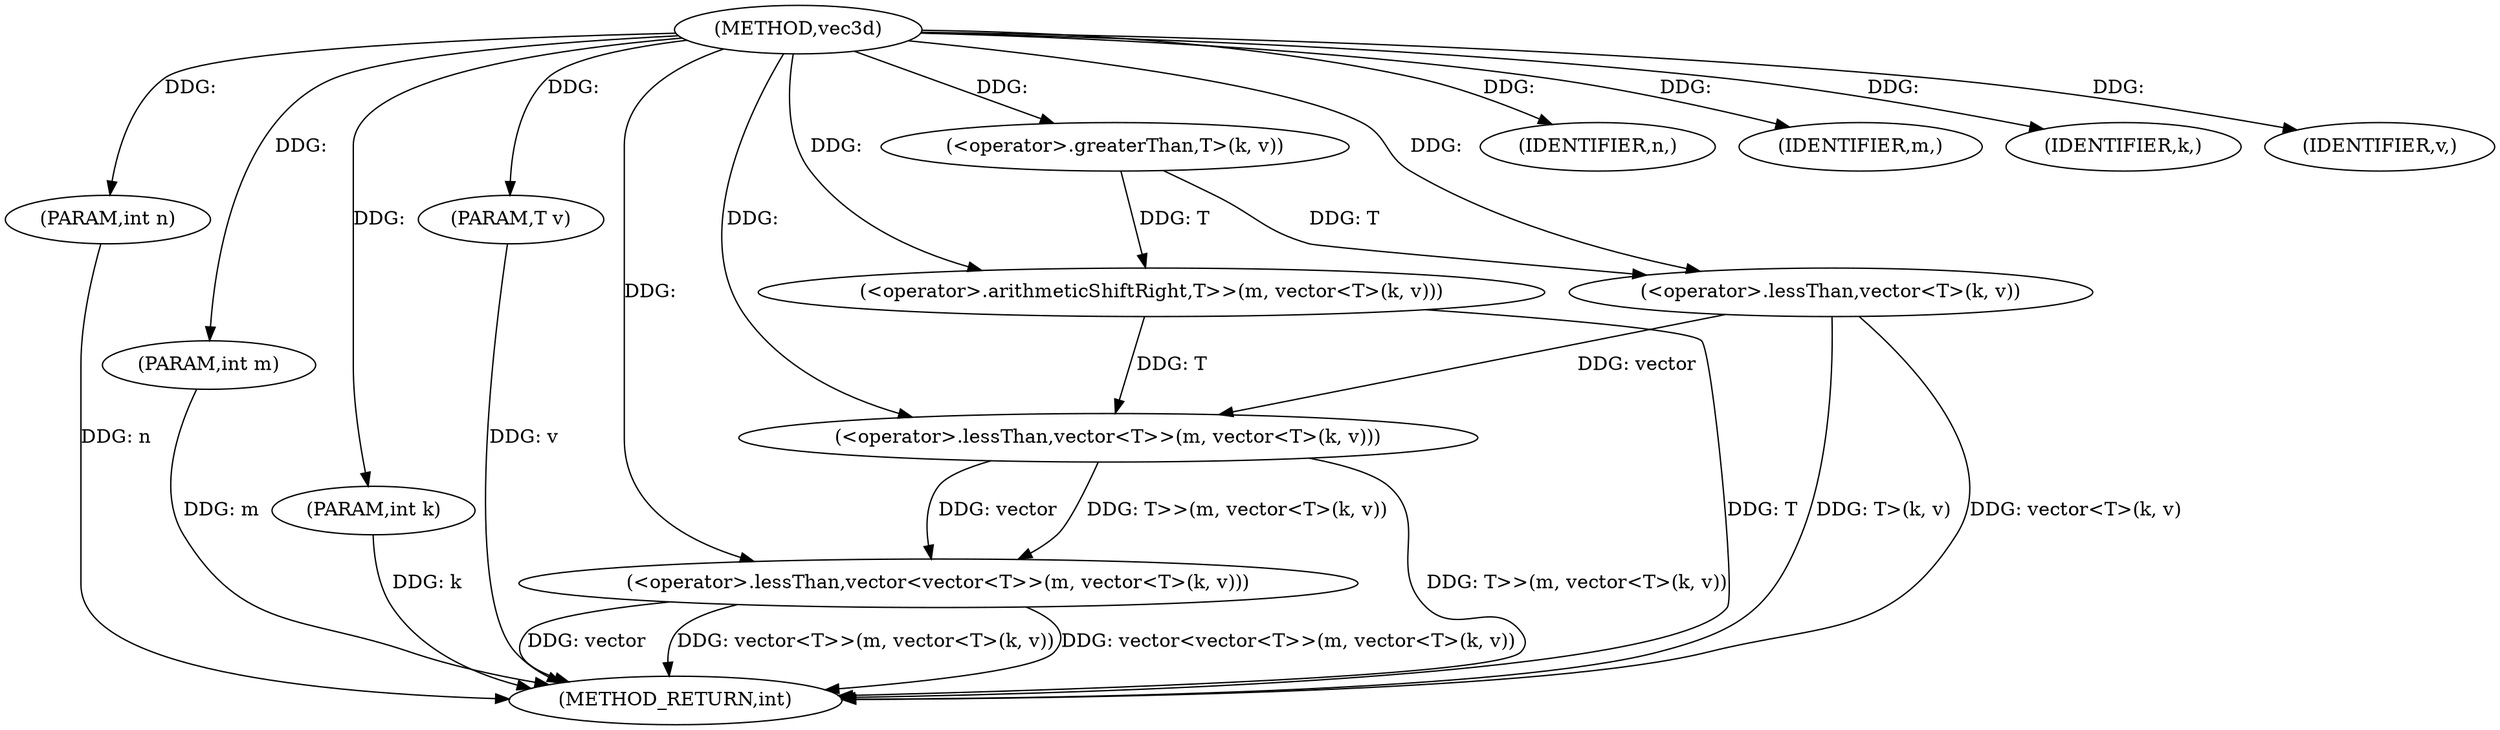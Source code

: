 digraph "vec3d" {  
"1001404" [label = "(METHOD,vec3d)" ]
"1001427" [label = "(METHOD_RETURN,int)" ]
"1001405" [label = "(PARAM,int n)" ]
"1001406" [label = "(PARAM,int m)" ]
"1001407" [label = "(PARAM,int k)" ]
"1001408" [label = "(PARAM,T v)" ]
"1001411" [label = "(IDENTIFIER,n,)" ]
"1001412" [label = "(<operator>.lessThan,vector<vector<T>>(m, vector<T>(k, v)))" ]
"1001414" [label = "(<operator>.lessThan,vector<T>>(m, vector<T>(k, v)))" ]
"1001416" [label = "(<operator>.arithmeticShiftRight,T>>(m, vector<T>(k, v)))" ]
"1001419" [label = "(IDENTIFIER,m,)" ]
"1001420" [label = "(<operator>.lessThan,vector<T>(k, v))" ]
"1001422" [label = "(<operator>.greaterThan,T>(k, v))" ]
"1001425" [label = "(IDENTIFIER,k,)" ]
"1001426" [label = "(IDENTIFIER,v,)" ]
  "1001405" -> "1001427"  [ label = "DDG: n"] 
  "1001406" -> "1001427"  [ label = "DDG: m"] 
  "1001407" -> "1001427"  [ label = "DDG: k"] 
  "1001408" -> "1001427"  [ label = "DDG: v"] 
  "1001412" -> "1001427"  [ label = "DDG: vector"] 
  "1001416" -> "1001427"  [ label = "DDG: T"] 
  "1001420" -> "1001427"  [ label = "DDG: T>(k, v)"] 
  "1001420" -> "1001427"  [ label = "DDG: vector<T>(k, v)"] 
  "1001414" -> "1001427"  [ label = "DDG: T>>(m, vector<T>(k, v))"] 
  "1001412" -> "1001427"  [ label = "DDG: vector<T>>(m, vector<T>(k, v))"] 
  "1001412" -> "1001427"  [ label = "DDG: vector<vector<T>>(m, vector<T>(k, v))"] 
  "1001404" -> "1001405"  [ label = "DDG: "] 
  "1001404" -> "1001406"  [ label = "DDG: "] 
  "1001404" -> "1001407"  [ label = "DDG: "] 
  "1001404" -> "1001408"  [ label = "DDG: "] 
  "1001404" -> "1001411"  [ label = "DDG: "] 
  "1001414" -> "1001412"  [ label = "DDG: vector"] 
  "1001404" -> "1001412"  [ label = "DDG: "] 
  "1001414" -> "1001412"  [ label = "DDG: T>>(m, vector<T>(k, v))"] 
  "1001420" -> "1001414"  [ label = "DDG: vector"] 
  "1001404" -> "1001414"  [ label = "DDG: "] 
  "1001416" -> "1001414"  [ label = "DDG: T"] 
  "1001422" -> "1001416"  [ label = "DDG: T"] 
  "1001404" -> "1001416"  [ label = "DDG: "] 
  "1001404" -> "1001419"  [ label = "DDG: "] 
  "1001404" -> "1001420"  [ label = "DDG: "] 
  "1001422" -> "1001420"  [ label = "DDG: T"] 
  "1001404" -> "1001422"  [ label = "DDG: "] 
  "1001404" -> "1001425"  [ label = "DDG: "] 
  "1001404" -> "1001426"  [ label = "DDG: "] 
}
